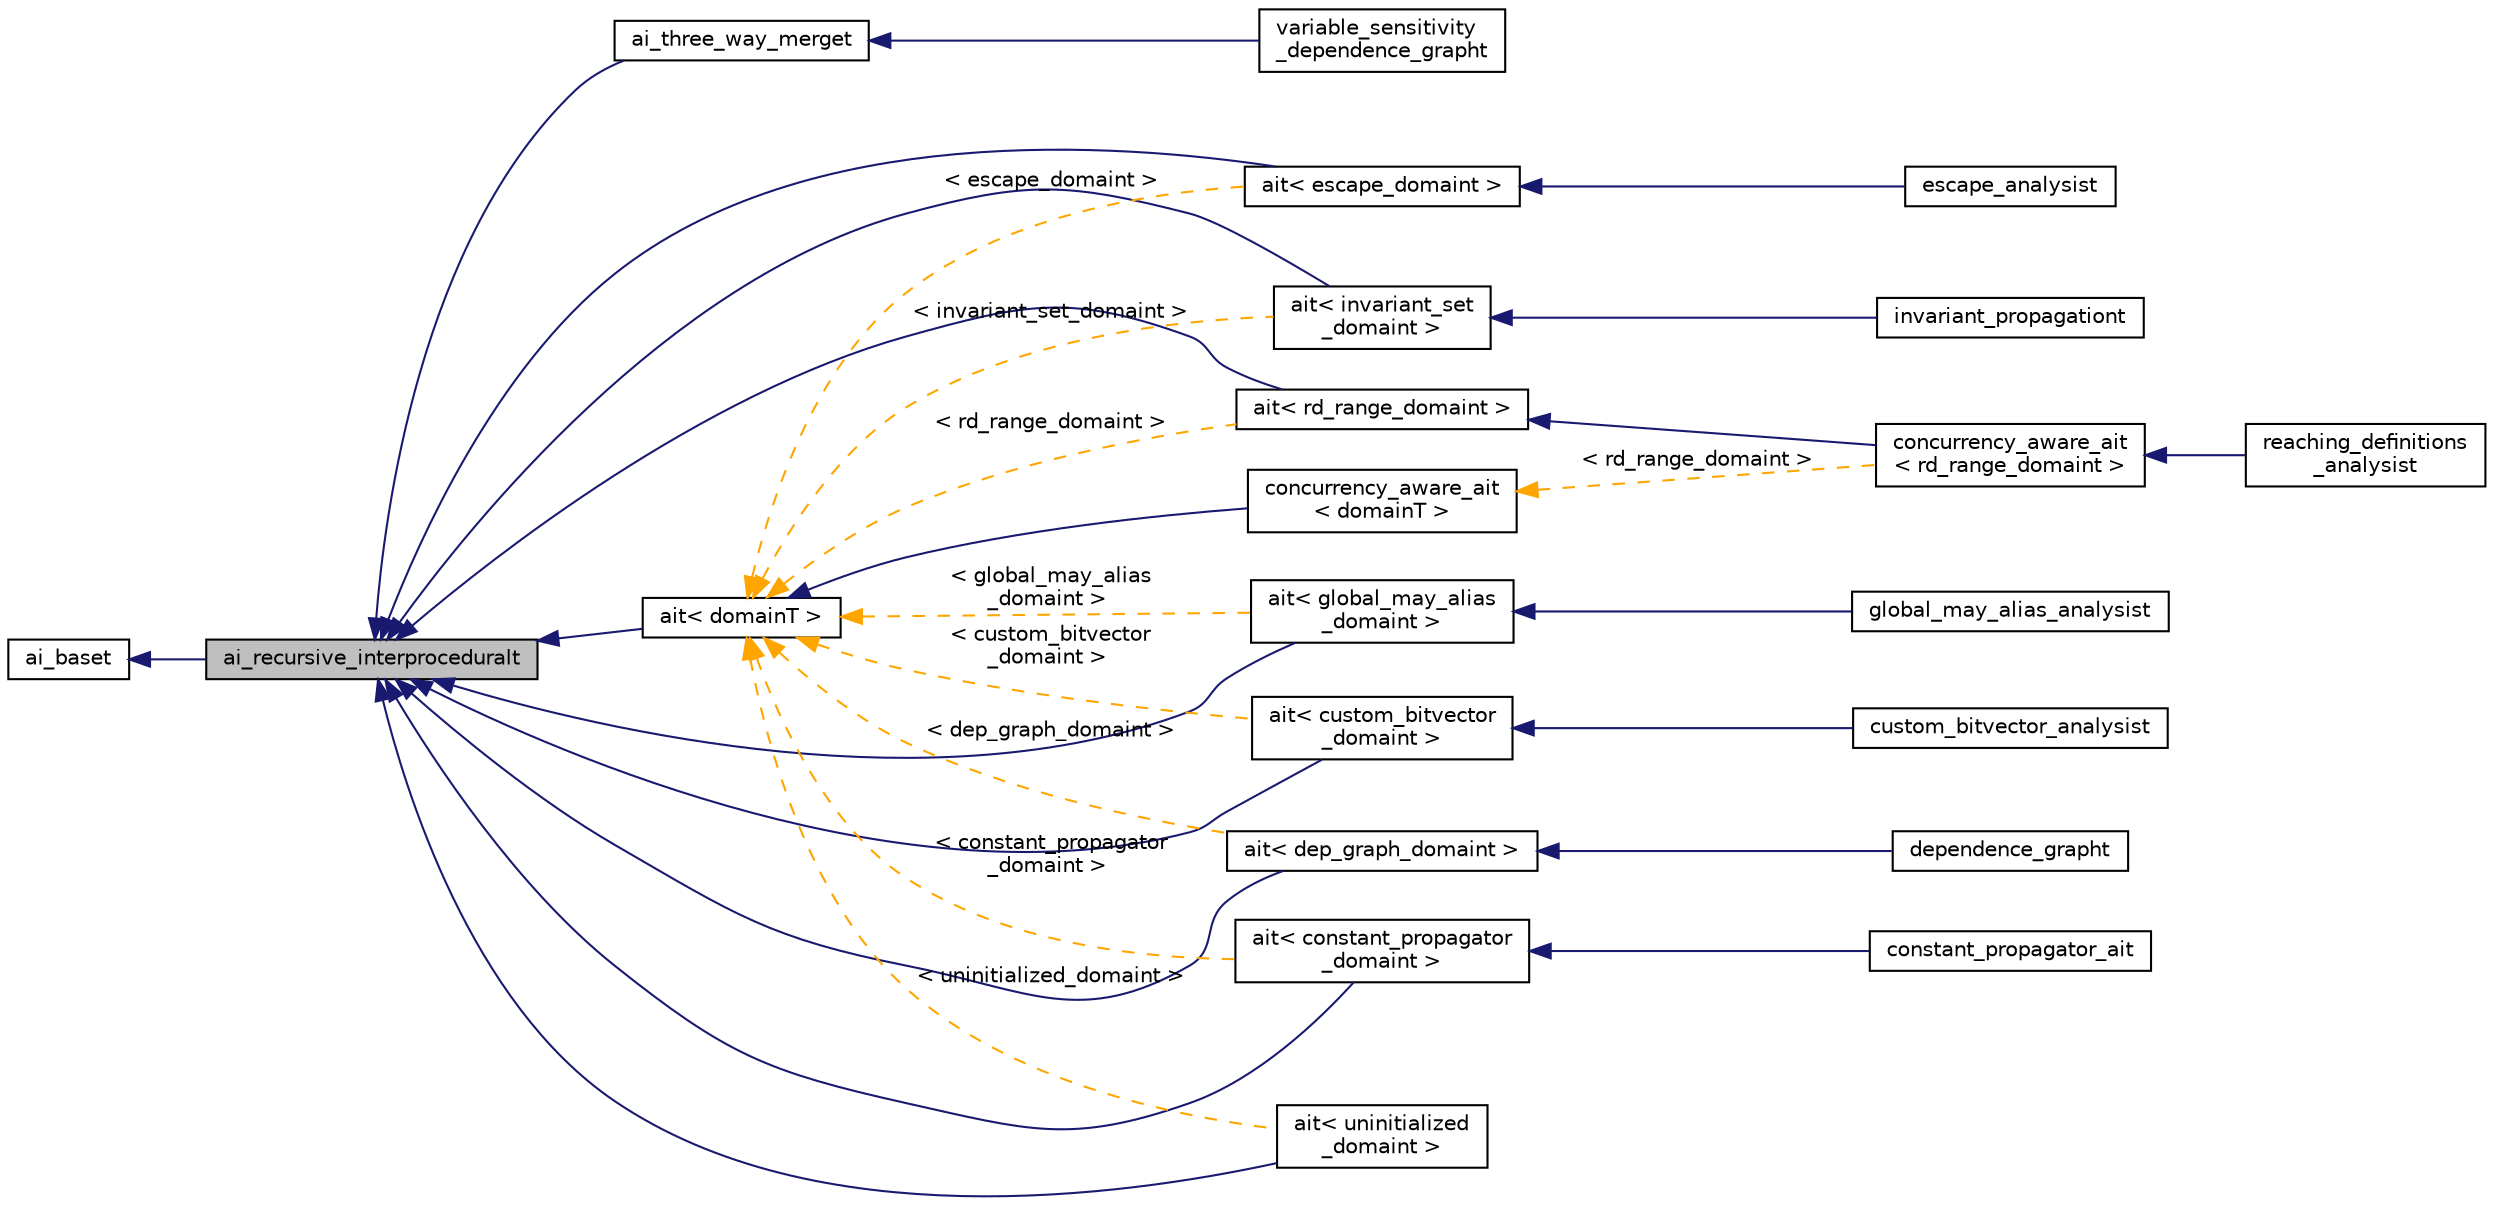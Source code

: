 digraph "ai_recursive_interproceduralt"
{
 // LATEX_PDF_SIZE
  bgcolor="transparent";
  edge [fontname="Helvetica",fontsize="10",labelfontname="Helvetica",labelfontsize="10"];
  node [fontname="Helvetica",fontsize="10",shape=record];
  rankdir="LR";
  Node1 [label="ai_recursive_interproceduralt",height=0.2,width=0.4,color="black", fillcolor="grey75", style="filled", fontcolor="black",tooltip=" "];
  Node2 -> Node1 [dir="back",color="midnightblue",fontsize="10",style="solid",fontname="Helvetica"];
  Node2 [label="ai_baset",height=0.2,width=0.4,color="black",URL="$classai__baset.html",tooltip="This is the basic interface of the abstract interpreter with default implementations of the core func..."];
  Node1 -> Node3 [dir="back",color="midnightblue",fontsize="10",style="solid",fontname="Helvetica"];
  Node3 [label="ai_three_way_merget",height=0.2,width=0.4,color="black",URL="$classai__three__way__merget.html",tooltip=" "];
  Node3 -> Node4 [dir="back",color="midnightblue",fontsize="10",style="solid",fontname="Helvetica"];
  Node4 [label="variable_sensitivity\l_dependence_grapht",height=0.2,width=0.4,color="black",URL="$classvariable__sensitivity__dependence__grapht.html",tooltip=" "];
  Node1 -> Node5 [dir="back",color="midnightblue",fontsize="10",style="solid",fontname="Helvetica"];
  Node5 [label="ait\< domainT \>",height=0.2,width=0.4,color="black",URL="$classait.html",tooltip="ait supplies three of the four components needed: an abstract interpreter (in this case handling func..."];
  Node5 -> Node6 [dir="back",color="midnightblue",fontsize="10",style="solid",fontname="Helvetica"];
  Node6 [label="concurrency_aware_ait\l\< domainT \>",height=0.2,width=0.4,color="black",URL="$classconcurrency__aware__ait.html",tooltip="Base class for concurrency-aware abstract interpretation."];
  Node6 -> Node7 [dir="back",color="orange",fontsize="10",style="dashed",label=" \< rd_range_domaint \>" ,fontname="Helvetica"];
  Node7 [label="concurrency_aware_ait\l\< rd_range_domaint \>",height=0.2,width=0.4,color="black",URL="$classconcurrency__aware__ait.html",tooltip=" "];
  Node7 -> Node8 [dir="back",color="midnightblue",fontsize="10",style="solid",fontname="Helvetica"];
  Node8 [label="reaching_definitions\l_analysist",height=0.2,width=0.4,color="black",URL="$classreaching__definitions__analysist.html",tooltip=" "];
  Node5 -> Node9 [dir="back",color="orange",fontsize="10",style="dashed",label=" \< escape_domaint \>" ,fontname="Helvetica"];
  Node9 [label="ait\< escape_domaint \>",height=0.2,width=0.4,color="black",URL="$classait.html",tooltip=" "];
  Node9 -> Node10 [dir="back",color="midnightblue",fontsize="10",style="solid",fontname="Helvetica"];
  Node10 [label="escape_analysist",height=0.2,width=0.4,color="black",URL="$classescape__analysist.html",tooltip=" "];
  Node5 -> Node11 [dir="back",color="orange",fontsize="10",style="dashed",label=" \< invariant_set_domaint \>" ,fontname="Helvetica"];
  Node11 [label="ait\< invariant_set\l_domaint \>",height=0.2,width=0.4,color="black",URL="$classait.html",tooltip=" "];
  Node11 -> Node12 [dir="back",color="midnightblue",fontsize="10",style="solid",fontname="Helvetica"];
  Node12 [label="invariant_propagationt",height=0.2,width=0.4,color="black",URL="$classinvariant__propagationt.html",tooltip=" "];
  Node5 -> Node13 [dir="back",color="orange",fontsize="10",style="dashed",label=" \< global_may_alias\l_domaint \>" ,fontname="Helvetica"];
  Node13 [label="ait\< global_may_alias\l_domaint \>",height=0.2,width=0.4,color="black",URL="$classait.html",tooltip=" "];
  Node13 -> Node14 [dir="back",color="midnightblue",fontsize="10",style="solid",fontname="Helvetica"];
  Node14 [label="global_may_alias_analysist",height=0.2,width=0.4,color="black",URL="$classglobal__may__alias__analysist.html",tooltip="This is a may analysis (i.e."];
  Node5 -> Node15 [dir="back",color="orange",fontsize="10",style="dashed",label=" \< rd_range_domaint \>" ,fontname="Helvetica"];
  Node15 [label="ait\< rd_range_domaint \>",height=0.2,width=0.4,color="black",URL="$classait.html",tooltip=" "];
  Node15 -> Node7 [dir="back",color="midnightblue",fontsize="10",style="solid",fontname="Helvetica"];
  Node5 -> Node16 [dir="back",color="orange",fontsize="10",style="dashed",label=" \< constant_propagator\l_domaint \>" ,fontname="Helvetica"];
  Node16 [label="ait\< constant_propagator\l_domaint \>",height=0.2,width=0.4,color="black",URL="$classait.html",tooltip=" "];
  Node16 -> Node17 [dir="back",color="midnightblue",fontsize="10",style="solid",fontname="Helvetica"];
  Node17 [label="constant_propagator_ait",height=0.2,width=0.4,color="black",URL="$classconstant__propagator__ait.html",tooltip=" "];
  Node5 -> Node18 [dir="back",color="orange",fontsize="10",style="dashed",label=" \< uninitialized_domaint \>" ,fontname="Helvetica"];
  Node18 [label="ait\< uninitialized\l_domaint \>",height=0.2,width=0.4,color="black",URL="$classait.html",tooltip=" "];
  Node5 -> Node19 [dir="back",color="orange",fontsize="10",style="dashed",label=" \< custom_bitvector\l_domaint \>" ,fontname="Helvetica"];
  Node19 [label="ait\< custom_bitvector\l_domaint \>",height=0.2,width=0.4,color="black",URL="$classait.html",tooltip=" "];
  Node19 -> Node20 [dir="back",color="midnightblue",fontsize="10",style="solid",fontname="Helvetica"];
  Node20 [label="custom_bitvector_analysist",height=0.2,width=0.4,color="black",URL="$classcustom__bitvector__analysist.html",tooltip=" "];
  Node5 -> Node21 [dir="back",color="orange",fontsize="10",style="dashed",label=" \< dep_graph_domaint \>" ,fontname="Helvetica"];
  Node21 [label="ait\< dep_graph_domaint \>",height=0.2,width=0.4,color="black",URL="$classait.html",tooltip=" "];
  Node21 -> Node22 [dir="back",color="midnightblue",fontsize="10",style="solid",fontname="Helvetica"];
  Node22 [label="dependence_grapht",height=0.2,width=0.4,color="black",URL="$classdependence__grapht.html",tooltip=" "];
  Node1 -> Node16 [dir="back",color="midnightblue",fontsize="10",style="solid",fontname="Helvetica"];
  Node1 -> Node19 [dir="back",color="midnightblue",fontsize="10",style="solid",fontname="Helvetica"];
  Node1 -> Node21 [dir="back",color="midnightblue",fontsize="10",style="solid",fontname="Helvetica"];
  Node1 -> Node9 [dir="back",color="midnightblue",fontsize="10",style="solid",fontname="Helvetica"];
  Node1 -> Node13 [dir="back",color="midnightblue",fontsize="10",style="solid",fontname="Helvetica"];
  Node1 -> Node11 [dir="back",color="midnightblue",fontsize="10",style="solid",fontname="Helvetica"];
  Node1 -> Node15 [dir="back",color="midnightblue",fontsize="10",style="solid",fontname="Helvetica"];
  Node1 -> Node18 [dir="back",color="midnightblue",fontsize="10",style="solid",fontname="Helvetica"];
}
